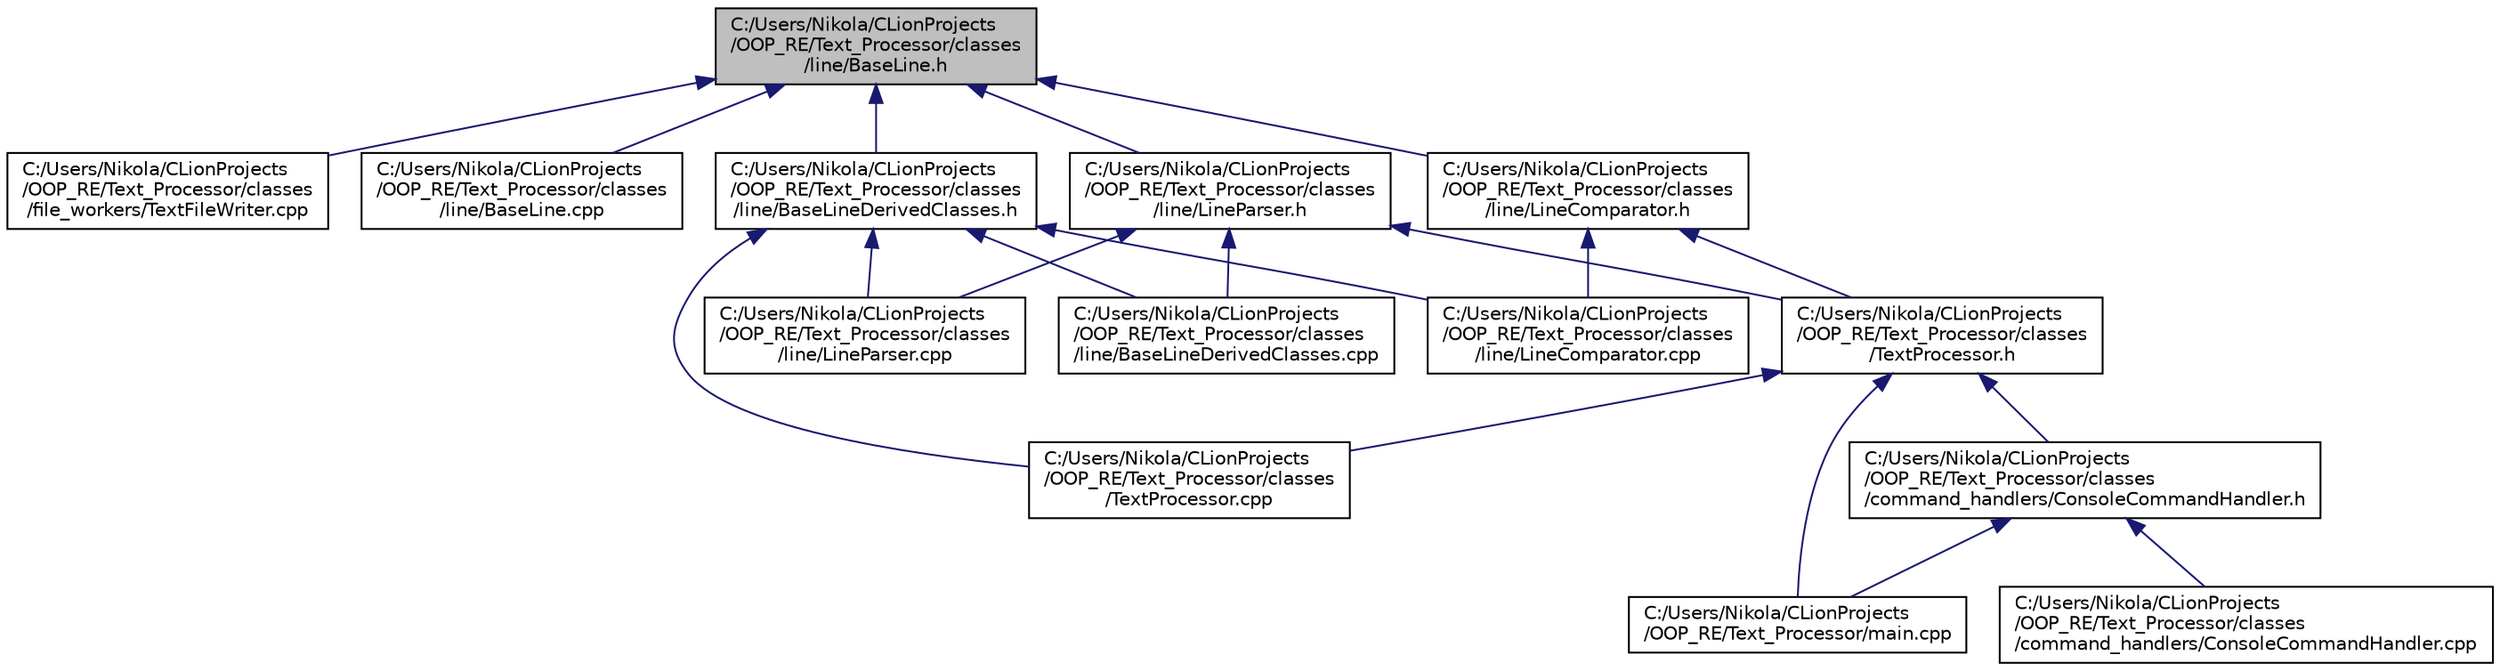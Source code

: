digraph "C:/Users/Nikola/CLionProjects/OOP_RE/Text_Processor/classes/line/BaseLine.h"
{
 // LATEX_PDF_SIZE
  edge [fontname="Helvetica",fontsize="10",labelfontname="Helvetica",labelfontsize="10"];
  node [fontname="Helvetica",fontsize="10",shape=record];
  Node1 [label="C:/Users/Nikola/CLionProjects\l/OOP_RE/Text_Processor/classes\l/line/BaseLine.h",height=0.2,width=0.4,color="black", fillcolor="grey75", style="filled", fontcolor="black",tooltip=" "];
  Node1 -> Node2 [dir="back",color="midnightblue",fontsize="10",style="solid"];
  Node2 [label="C:/Users/Nikola/CLionProjects\l/OOP_RE/Text_Processor/classes\l/file_workers/TextFileWriter.cpp",height=0.2,width=0.4,color="black", fillcolor="white", style="filled",URL="$_text_file_writer_8cpp.html",tooltip=" "];
  Node1 -> Node3 [dir="back",color="midnightblue",fontsize="10",style="solid"];
  Node3 [label="C:/Users/Nikola/CLionProjects\l/OOP_RE/Text_Processor/classes\l/line/BaseLine.cpp",height=0.2,width=0.4,color="black", fillcolor="white", style="filled",URL="$_base_line_8cpp.html",tooltip=" "];
  Node1 -> Node4 [dir="back",color="midnightblue",fontsize="10",style="solid"];
  Node4 [label="C:/Users/Nikola/CLionProjects\l/OOP_RE/Text_Processor/classes\l/line/BaseLineDerivedClasses.h",height=0.2,width=0.4,color="black", fillcolor="white", style="filled",URL="$_base_line_derived_classes_8h.html",tooltip=" "];
  Node4 -> Node5 [dir="back",color="midnightblue",fontsize="10",style="solid"];
  Node5 [label="C:/Users/Nikola/CLionProjects\l/OOP_RE/Text_Processor/classes\l/TextProcessor.cpp",height=0.2,width=0.4,color="black", fillcolor="white", style="filled",URL="$_text_processor_8cpp.html",tooltip=" "];
  Node4 -> Node6 [dir="back",color="midnightblue",fontsize="10",style="solid"];
  Node6 [label="C:/Users/Nikola/CLionProjects\l/OOP_RE/Text_Processor/classes\l/line/BaseLineDerivedClasses.cpp",height=0.2,width=0.4,color="black", fillcolor="white", style="filled",URL="$_base_line_derived_classes_8cpp.html",tooltip=" "];
  Node4 -> Node7 [dir="back",color="midnightblue",fontsize="10",style="solid"];
  Node7 [label="C:/Users/Nikola/CLionProjects\l/OOP_RE/Text_Processor/classes\l/line/LineComparator.cpp",height=0.2,width=0.4,color="black", fillcolor="white", style="filled",URL="$_line_comparator_8cpp.html",tooltip=" "];
  Node4 -> Node8 [dir="back",color="midnightblue",fontsize="10",style="solid"];
  Node8 [label="C:/Users/Nikola/CLionProjects\l/OOP_RE/Text_Processor/classes\l/line/LineParser.cpp",height=0.2,width=0.4,color="black", fillcolor="white", style="filled",URL="$_line_parser_8cpp.html",tooltip=" "];
  Node1 -> Node9 [dir="back",color="midnightblue",fontsize="10",style="solid"];
  Node9 [label="C:/Users/Nikola/CLionProjects\l/OOP_RE/Text_Processor/classes\l/line/LineComparator.h",height=0.2,width=0.4,color="black", fillcolor="white", style="filled",URL="$_line_comparator_8h.html",tooltip=" "];
  Node9 -> Node10 [dir="back",color="midnightblue",fontsize="10",style="solid"];
  Node10 [label="C:/Users/Nikola/CLionProjects\l/OOP_RE/Text_Processor/classes\l/TextProcessor.h",height=0.2,width=0.4,color="black", fillcolor="white", style="filled",URL="$_text_processor_8h.html",tooltip=" "];
  Node10 -> Node5 [dir="back",color="midnightblue",fontsize="10",style="solid"];
  Node10 -> Node11 [dir="back",color="midnightblue",fontsize="10",style="solid"];
  Node11 [label="C:/Users/Nikola/CLionProjects\l/OOP_RE/Text_Processor/classes\l/command_handlers/ConsoleCommandHandler.h",height=0.2,width=0.4,color="black", fillcolor="white", style="filled",URL="$_console_command_handler_8h.html",tooltip=" "];
  Node11 -> Node12 [dir="back",color="midnightblue",fontsize="10",style="solid"];
  Node12 [label="C:/Users/Nikola/CLionProjects\l/OOP_RE/Text_Processor/classes\l/command_handlers/ConsoleCommandHandler.cpp",height=0.2,width=0.4,color="black", fillcolor="white", style="filled",URL="$_console_command_handler_8cpp.html",tooltip=" "];
  Node11 -> Node13 [dir="back",color="midnightblue",fontsize="10",style="solid"];
  Node13 [label="C:/Users/Nikola/CLionProjects\l/OOP_RE/Text_Processor/main.cpp",height=0.2,width=0.4,color="black", fillcolor="white", style="filled",URL="$main_8cpp.html",tooltip=" "];
  Node10 -> Node13 [dir="back",color="midnightblue",fontsize="10",style="solid"];
  Node9 -> Node7 [dir="back",color="midnightblue",fontsize="10",style="solid"];
  Node1 -> Node14 [dir="back",color="midnightblue",fontsize="10",style="solid"];
  Node14 [label="C:/Users/Nikola/CLionProjects\l/OOP_RE/Text_Processor/classes\l/line/LineParser.h",height=0.2,width=0.4,color="black", fillcolor="white", style="filled",URL="$_line_parser_8h.html",tooltip=" "];
  Node14 -> Node10 [dir="back",color="midnightblue",fontsize="10",style="solid"];
  Node14 -> Node6 [dir="back",color="midnightblue",fontsize="10",style="solid"];
  Node14 -> Node8 [dir="back",color="midnightblue",fontsize="10",style="solid"];
}
